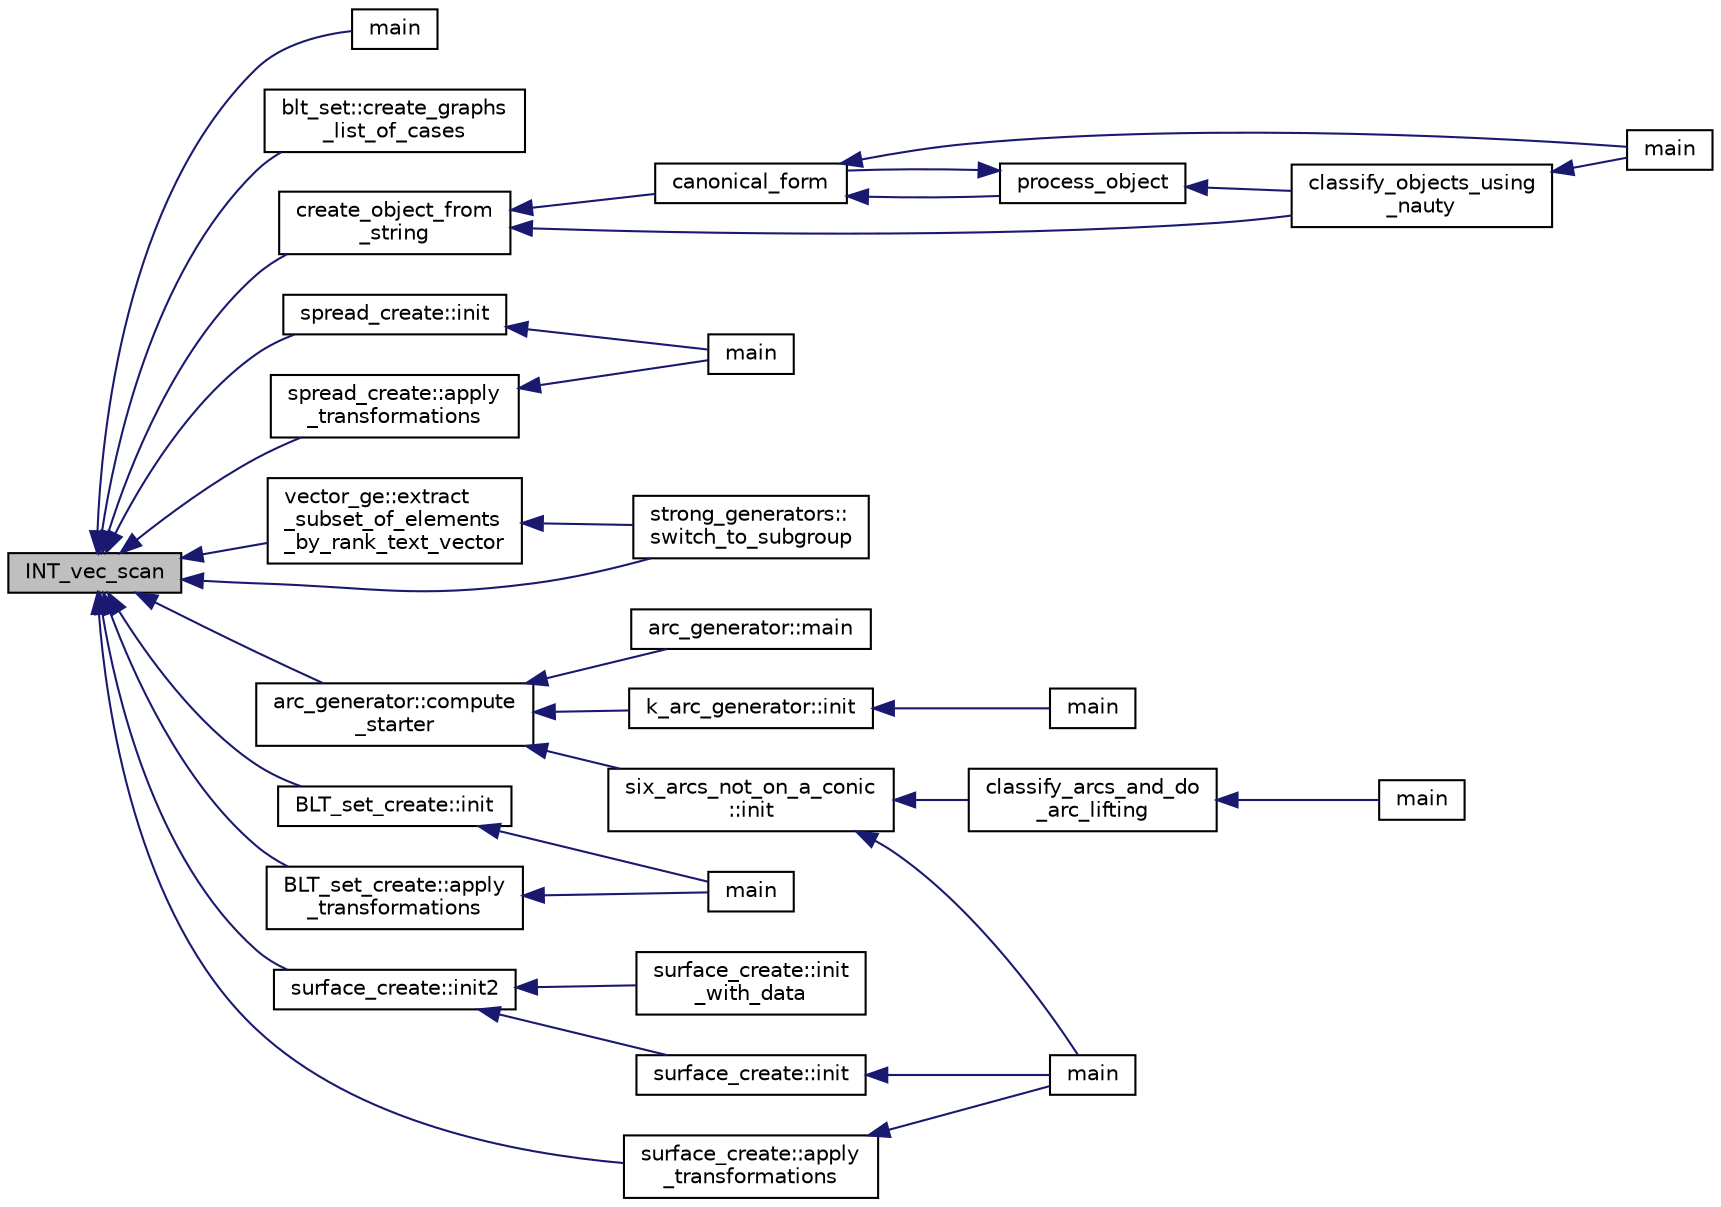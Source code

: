 digraph "INT_vec_scan"
{
  edge [fontname="Helvetica",fontsize="10",labelfontname="Helvetica",labelfontsize="10"];
  node [fontname="Helvetica",fontsize="10",shape=record];
  rankdir="LR";
  Node8634 [label="INT_vec_scan",height=0.2,width=0.4,color="black", fillcolor="grey75", style="filled", fontcolor="black"];
  Node8634 -> Node8635 [dir="back",color="midnightblue",fontsize="10",style="solid",fontname="Helvetica"];
  Node8635 [label="main",height=0.2,width=0.4,color="black", fillcolor="white", style="filled",URL="$d5/d9e/arcs__orderly_8_c.html#a3c04138a5bfe5d72780bb7e82a18e627"];
  Node8634 -> Node8636 [dir="back",color="midnightblue",fontsize="10",style="solid",fontname="Helvetica"];
  Node8636 [label="blt_set::create_graphs\l_list_of_cases",height=0.2,width=0.4,color="black", fillcolor="white", style="filled",URL="$d1/d3d/classblt__set.html#a91ad531d4154bd887182dbd6121476f3"];
  Node8634 -> Node8637 [dir="back",color="midnightblue",fontsize="10",style="solid",fontname="Helvetica"];
  Node8637 [label="create_object_from\l_string",height=0.2,width=0.4,color="black", fillcolor="white", style="filled",URL="$d0/de6/projective__space__main_8_c.html#a8f63b5bf071061de5cbb1e4d00d0518b"];
  Node8637 -> Node8638 [dir="back",color="midnightblue",fontsize="10",style="solid",fontname="Helvetica"];
  Node8638 [label="canonical_form",height=0.2,width=0.4,color="black", fillcolor="white", style="filled",URL="$d0/de6/projective__space__main_8_c.html#a5f0f6b71cd402c5b41240c420e533e60"];
  Node8638 -> Node8639 [dir="back",color="midnightblue",fontsize="10",style="solid",fontname="Helvetica"];
  Node8639 [label="main",height=0.2,width=0.4,color="black", fillcolor="white", style="filled",URL="$d0/de6/projective__space__main_8_c.html#a3c04138a5bfe5d72780bb7e82a18e627"];
  Node8638 -> Node8640 [dir="back",color="midnightblue",fontsize="10",style="solid",fontname="Helvetica"];
  Node8640 [label="process_object",height=0.2,width=0.4,color="black", fillcolor="white", style="filled",URL="$d0/de6/projective__space__main_8_c.html#a63a6b06bd2a9a9c50ed710271f4d5530"];
  Node8640 -> Node8638 [dir="back",color="midnightblue",fontsize="10",style="solid",fontname="Helvetica"];
  Node8640 -> Node8641 [dir="back",color="midnightblue",fontsize="10",style="solid",fontname="Helvetica"];
  Node8641 [label="classify_objects_using\l_nauty",height=0.2,width=0.4,color="black", fillcolor="white", style="filled",URL="$d0/de6/projective__space__main_8_c.html#a32275eacc4bdda93b2b34c2a9217a088"];
  Node8641 -> Node8639 [dir="back",color="midnightblue",fontsize="10",style="solid",fontname="Helvetica"];
  Node8637 -> Node8641 [dir="back",color="midnightblue",fontsize="10",style="solid",fontname="Helvetica"];
  Node8634 -> Node8642 [dir="back",color="midnightblue",fontsize="10",style="solid",fontname="Helvetica"];
  Node8642 [label="spread_create::init",height=0.2,width=0.4,color="black", fillcolor="white", style="filled",URL="$de/d97/classspread__create.html#ae3c6630d33160e48a584c21a4f4a6209"];
  Node8642 -> Node8643 [dir="back",color="midnightblue",fontsize="10",style="solid",fontname="Helvetica"];
  Node8643 [label="main",height=0.2,width=0.4,color="black", fillcolor="white", style="filled",URL="$d1/d2f/apps_2spread_2spread__create_8_c.html#a217dbf8b442f20279ea00b898af96f52"];
  Node8634 -> Node8644 [dir="back",color="midnightblue",fontsize="10",style="solid",fontname="Helvetica"];
  Node8644 [label="spread_create::apply\l_transformations",height=0.2,width=0.4,color="black", fillcolor="white", style="filled",URL="$de/d97/classspread__create.html#af324e4219cba2572fec394ef40e9ee88"];
  Node8644 -> Node8643 [dir="back",color="midnightblue",fontsize="10",style="solid",fontname="Helvetica"];
  Node8634 -> Node8645 [dir="back",color="midnightblue",fontsize="10",style="solid",fontname="Helvetica"];
  Node8645 [label="vector_ge::extract\l_subset_of_elements\l_by_rank_text_vector",height=0.2,width=0.4,color="black", fillcolor="white", style="filled",URL="$d4/d6e/classvector__ge.html#a9e5254c6ef59836510553bef6dedb908"];
  Node8645 -> Node8646 [dir="back",color="midnightblue",fontsize="10",style="solid",fontname="Helvetica"];
  Node8646 [label="strong_generators::\lswitch_to_subgroup",height=0.2,width=0.4,color="black", fillcolor="white", style="filled",URL="$dc/d09/classstrong__generators.html#ac08fd2bdfc8603376339c9590e43bdfb"];
  Node8634 -> Node8646 [dir="back",color="midnightblue",fontsize="10",style="solid",fontname="Helvetica"];
  Node8634 -> Node8647 [dir="back",color="midnightblue",fontsize="10",style="solid",fontname="Helvetica"];
  Node8647 [label="arc_generator::compute\l_starter",height=0.2,width=0.4,color="black", fillcolor="white", style="filled",URL="$d4/d21/classarc__generator.html#aad1dcec3a1c302e743d574bd1ac857d9"];
  Node8647 -> Node8648 [dir="back",color="midnightblue",fontsize="10",style="solid",fontname="Helvetica"];
  Node8648 [label="arc_generator::main",height=0.2,width=0.4,color="black", fillcolor="white", style="filled",URL="$d4/d21/classarc__generator.html#ad80140b51b165dad1fe6ab232be7829a"];
  Node8647 -> Node8649 [dir="back",color="midnightblue",fontsize="10",style="solid",fontname="Helvetica"];
  Node8649 [label="k_arc_generator::init",height=0.2,width=0.4,color="black", fillcolor="white", style="filled",URL="$d6/dd8/classk__arc__generator.html#a6036d9f52ede9f8ca681505626b5361d"];
  Node8649 -> Node8650 [dir="back",color="midnightblue",fontsize="10",style="solid",fontname="Helvetica"];
  Node8650 [label="main",height=0.2,width=0.4,color="black", fillcolor="white", style="filled",URL="$d6/d01/k__arc__generator__main_8_c.html#a217dbf8b442f20279ea00b898af96f52"];
  Node8647 -> Node8651 [dir="back",color="midnightblue",fontsize="10",style="solid",fontname="Helvetica"];
  Node8651 [label="six_arcs_not_on_a_conic\l::init",height=0.2,width=0.4,color="black", fillcolor="white", style="filled",URL="$d8/de6/classsix__arcs__not__on__a__conic.html#a7a4d5cf8a098488729934cfa8a70944a"];
  Node8651 -> Node8652 [dir="back",color="midnightblue",fontsize="10",style="solid",fontname="Helvetica"];
  Node8652 [label="classify_arcs_and_do\l_arc_lifting",height=0.2,width=0.4,color="black", fillcolor="white", style="filled",URL="$d6/dc3/arc__lifting__main_8_c.html#afdd7be16f16b8c71e9a72fe5f6a0b59c"];
  Node8652 -> Node8653 [dir="back",color="midnightblue",fontsize="10",style="solid",fontname="Helvetica"];
  Node8653 [label="main",height=0.2,width=0.4,color="black", fillcolor="white", style="filled",URL="$d6/dc3/arc__lifting__main_8_c.html#a217dbf8b442f20279ea00b898af96f52"];
  Node8651 -> Node8654 [dir="back",color="midnightblue",fontsize="10",style="solid",fontname="Helvetica"];
  Node8654 [label="main",height=0.2,width=0.4,color="black", fillcolor="white", style="filled",URL="$d2/dfa/create__surface__main_8_c.html#a217dbf8b442f20279ea00b898af96f52"];
  Node8634 -> Node8655 [dir="back",color="midnightblue",fontsize="10",style="solid",fontname="Helvetica"];
  Node8655 [label="BLT_set_create::init",height=0.2,width=0.4,color="black", fillcolor="white", style="filled",URL="$d4/d40/class_b_l_t__set__create.html#af2b5df080b8358d8fcd7e41d187e8d0b"];
  Node8655 -> Node8656 [dir="back",color="midnightblue",fontsize="10",style="solid",fontname="Helvetica"];
  Node8656 [label="main",height=0.2,width=0.4,color="black", fillcolor="white", style="filled",URL="$d7/d1c/create___b_l_t__set__main_8_c.html#a217dbf8b442f20279ea00b898af96f52"];
  Node8634 -> Node8657 [dir="back",color="midnightblue",fontsize="10",style="solid",fontname="Helvetica"];
  Node8657 [label="BLT_set_create::apply\l_transformations",height=0.2,width=0.4,color="black", fillcolor="white", style="filled",URL="$d4/d40/class_b_l_t__set__create.html#ab39c77dca057b334e270fadee6c26c2c"];
  Node8657 -> Node8656 [dir="back",color="midnightblue",fontsize="10",style="solid",fontname="Helvetica"];
  Node8634 -> Node8658 [dir="back",color="midnightblue",fontsize="10",style="solid",fontname="Helvetica"];
  Node8658 [label="surface_create::init2",height=0.2,width=0.4,color="black", fillcolor="white", style="filled",URL="$de/da4/classsurface__create.html#a0d600640f7dd62d5a6c36443effdab59"];
  Node8658 -> Node8659 [dir="back",color="midnightblue",fontsize="10",style="solid",fontname="Helvetica"];
  Node8659 [label="surface_create::init\l_with_data",height=0.2,width=0.4,color="black", fillcolor="white", style="filled",URL="$de/da4/classsurface__create.html#a9226f687139676532adb1aa971fbade2"];
  Node8658 -> Node8660 [dir="back",color="midnightblue",fontsize="10",style="solid",fontname="Helvetica"];
  Node8660 [label="surface_create::init",height=0.2,width=0.4,color="black", fillcolor="white", style="filled",URL="$de/da4/classsurface__create.html#ab0db5c12825f778e3caf8aa4da02eb06"];
  Node8660 -> Node8654 [dir="back",color="midnightblue",fontsize="10",style="solid",fontname="Helvetica"];
  Node8634 -> Node8661 [dir="back",color="midnightblue",fontsize="10",style="solid",fontname="Helvetica"];
  Node8661 [label="surface_create::apply\l_transformations",height=0.2,width=0.4,color="black", fillcolor="white", style="filled",URL="$de/da4/classsurface__create.html#a880646331f352cb7112dbd4c56e5ac57"];
  Node8661 -> Node8654 [dir="back",color="midnightblue",fontsize="10",style="solid",fontname="Helvetica"];
}
